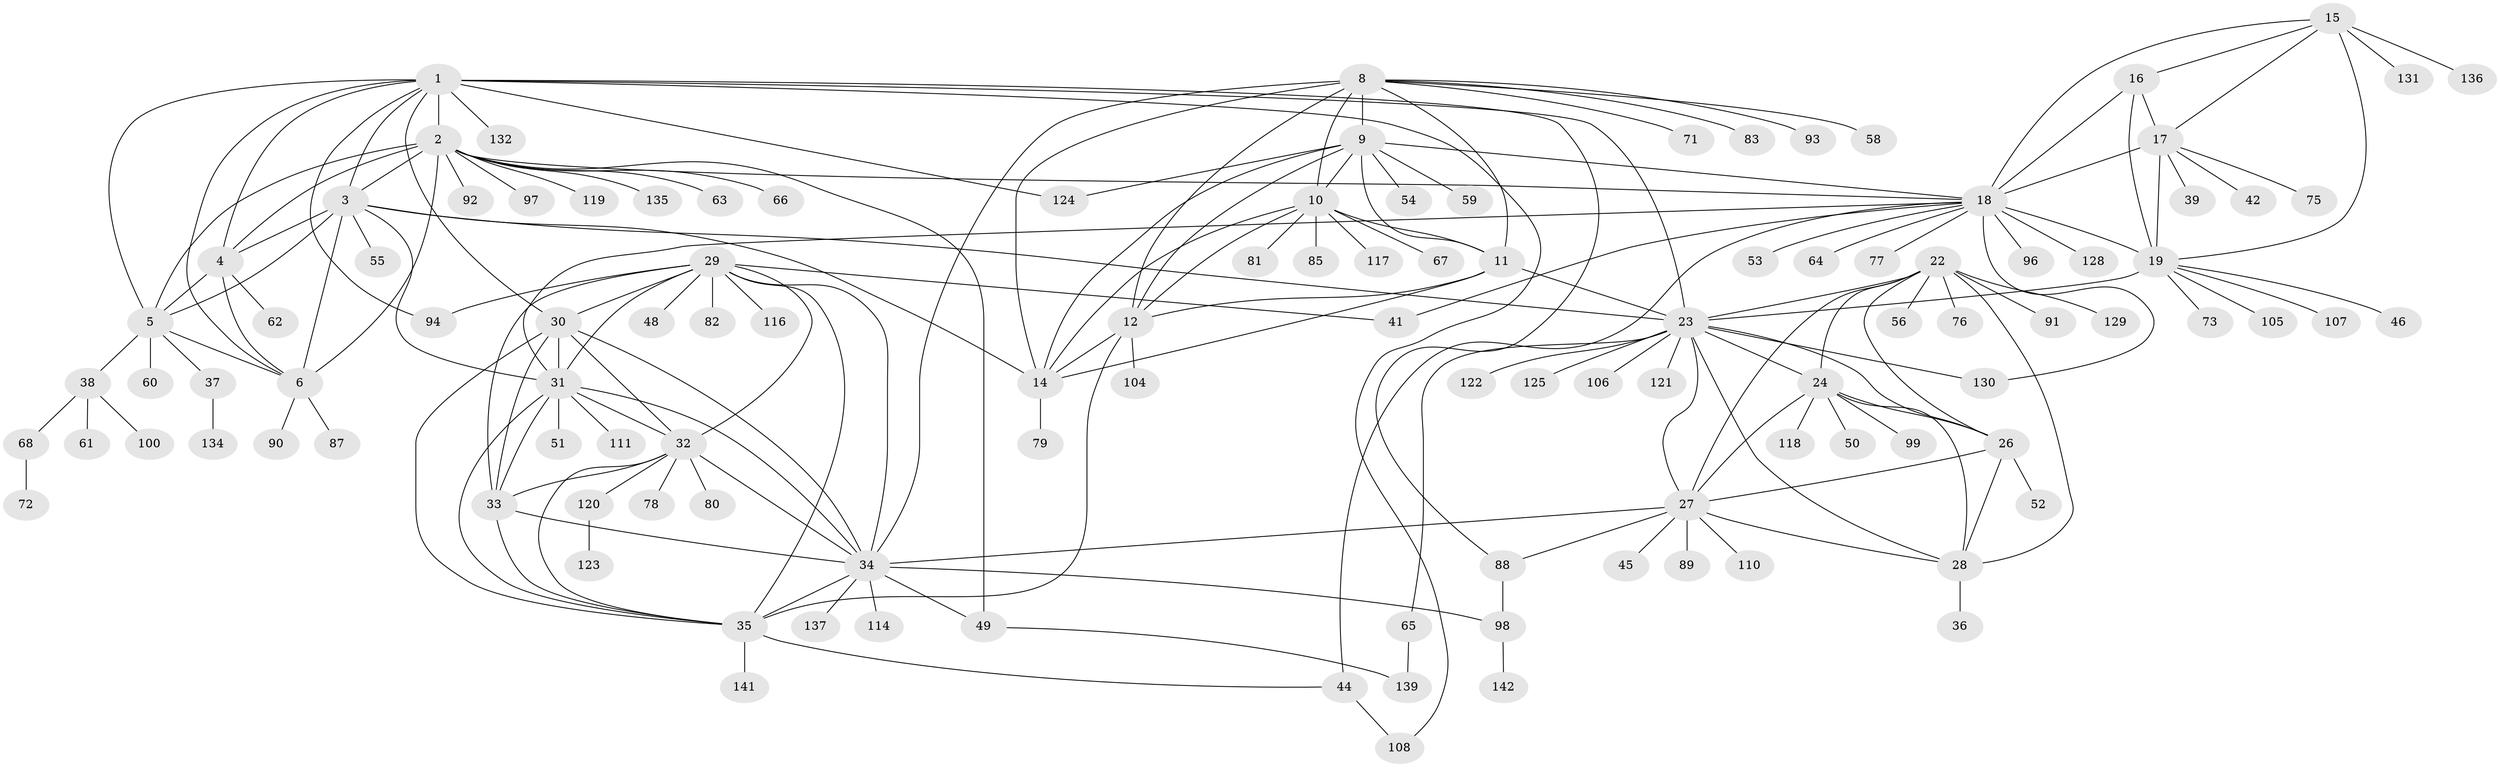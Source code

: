 // original degree distribution, {14: 0.007042253521126761, 12: 0.028169014084507043, 9: 0.04929577464788732, 8: 0.04929577464788732, 10: 0.02112676056338028, 11: 0.02112676056338028, 7: 0.04225352112676056, 6: 0.014084507042253521, 18: 0.007042253521126761, 17: 0.007042253521126761, 1: 0.5985915492957746, 3: 0.04225352112676056, 4: 0.007042253521126761, 2: 0.1056338028169014}
// Generated by graph-tools (version 1.1) at 2025/42/03/06/25 10:42:15]
// undirected, 115 vertices, 184 edges
graph export_dot {
graph [start="1"]
  node [color=gray90,style=filled];
  1 [super="+69"];
  2 [super="+7"];
  3 [super="+70"];
  4 [super="+126"];
  5 [super="+95"];
  6;
  8 [super="+13"];
  9 [super="+140"];
  10 [super="+43"];
  11;
  12 [super="+109"];
  14 [super="+103"];
  15 [super="+113"];
  16;
  17 [super="+20"];
  18 [super="+40"];
  19 [super="+21"];
  22 [super="+102"];
  23 [super="+86"];
  24 [super="+25"];
  26 [super="+112"];
  27 [super="+101"];
  28;
  29 [super="+115"];
  30;
  31 [super="+74"];
  32;
  33 [super="+127"];
  34 [super="+57"];
  35;
  36;
  37 [super="+138"];
  38;
  39 [super="+47"];
  41;
  42;
  44;
  45;
  46;
  48;
  49;
  50;
  51;
  52;
  53;
  54;
  55;
  56;
  58;
  59;
  60;
  61 [super="+84"];
  62;
  63;
  64;
  65;
  66;
  67 [super="+133"];
  68;
  71;
  72;
  73;
  75;
  76;
  77;
  78;
  79;
  80;
  81;
  82;
  83;
  85;
  87;
  88;
  89;
  90;
  91;
  92;
  93;
  94;
  96;
  97;
  98;
  99;
  100;
  104;
  105;
  106;
  107;
  108;
  110;
  111;
  114;
  116;
  117;
  118;
  119;
  120;
  121;
  122;
  123;
  124;
  125;
  128;
  129;
  130;
  131;
  132;
  134;
  135;
  136;
  137;
  139;
  141;
  142;
  1 -- 2 [weight=2];
  1 -- 3;
  1 -- 4;
  1 -- 5;
  1 -- 6;
  1 -- 23;
  1 -- 30;
  1 -- 88;
  1 -- 94;
  1 -- 108;
  1 -- 124;
  1 -- 132;
  2 -- 3 [weight=2];
  2 -- 4 [weight=2];
  2 -- 5 [weight=2];
  2 -- 6 [weight=2];
  2 -- 49;
  2 -- 63;
  2 -- 66;
  2 -- 92;
  2 -- 97;
  2 -- 135;
  2 -- 18;
  2 -- 119;
  3 -- 4;
  3 -- 5;
  3 -- 6;
  3 -- 14;
  3 -- 55;
  3 -- 31;
  3 -- 23;
  4 -- 5;
  4 -- 6;
  4 -- 62;
  5 -- 6;
  5 -- 37;
  5 -- 38;
  5 -- 60;
  6 -- 87;
  6 -- 90;
  8 -- 9 [weight=2];
  8 -- 10 [weight=2];
  8 -- 11 [weight=2];
  8 -- 12 [weight=2];
  8 -- 14 [weight=2];
  8 -- 58;
  8 -- 71;
  8 -- 34;
  8 -- 83;
  8 -- 93;
  9 -- 10;
  9 -- 11;
  9 -- 12;
  9 -- 14;
  9 -- 18;
  9 -- 54;
  9 -- 59;
  9 -- 124;
  10 -- 11;
  10 -- 12;
  10 -- 14;
  10 -- 67;
  10 -- 81;
  10 -- 85;
  10 -- 117;
  11 -- 12;
  11 -- 14;
  11 -- 23;
  12 -- 14;
  12 -- 35;
  12 -- 104;
  14 -- 79;
  15 -- 16;
  15 -- 17 [weight=2];
  15 -- 18;
  15 -- 19 [weight=2];
  15 -- 136;
  15 -- 131;
  16 -- 17 [weight=2];
  16 -- 18;
  16 -- 19 [weight=2];
  17 -- 18 [weight=2];
  17 -- 19 [weight=4];
  17 -- 39;
  17 -- 42;
  17 -- 75;
  18 -- 19 [weight=2];
  18 -- 31;
  18 -- 41;
  18 -- 44;
  18 -- 53;
  18 -- 64;
  18 -- 77;
  18 -- 96;
  18 -- 128;
  18 -- 130;
  19 -- 73;
  19 -- 105;
  19 -- 107;
  19 -- 46;
  19 -- 23;
  22 -- 23;
  22 -- 24 [weight=2];
  22 -- 26;
  22 -- 27;
  22 -- 28;
  22 -- 56;
  22 -- 76;
  22 -- 91;
  22 -- 129;
  23 -- 24 [weight=2];
  23 -- 26;
  23 -- 27;
  23 -- 28;
  23 -- 65;
  23 -- 106;
  23 -- 121;
  23 -- 122;
  23 -- 125;
  23 -- 130;
  24 -- 26 [weight=2];
  24 -- 27 [weight=2];
  24 -- 28 [weight=2];
  24 -- 50;
  24 -- 118;
  24 -- 99;
  26 -- 27;
  26 -- 28;
  26 -- 52;
  27 -- 28;
  27 -- 34;
  27 -- 45;
  27 -- 88;
  27 -- 89;
  27 -- 110;
  28 -- 36;
  29 -- 30;
  29 -- 31;
  29 -- 32;
  29 -- 33;
  29 -- 34;
  29 -- 35;
  29 -- 41;
  29 -- 48;
  29 -- 82;
  29 -- 94;
  29 -- 116;
  30 -- 31;
  30 -- 32;
  30 -- 33;
  30 -- 34;
  30 -- 35;
  31 -- 32;
  31 -- 33;
  31 -- 34;
  31 -- 35;
  31 -- 51;
  31 -- 111;
  32 -- 33;
  32 -- 34;
  32 -- 35;
  32 -- 78;
  32 -- 80;
  32 -- 120;
  33 -- 34;
  33 -- 35;
  34 -- 35;
  34 -- 49;
  34 -- 98;
  34 -- 114;
  34 -- 137;
  35 -- 44;
  35 -- 141;
  37 -- 134;
  38 -- 61;
  38 -- 68;
  38 -- 100;
  44 -- 108;
  49 -- 139;
  65 -- 139;
  68 -- 72;
  88 -- 98;
  98 -- 142;
  120 -- 123;
}
